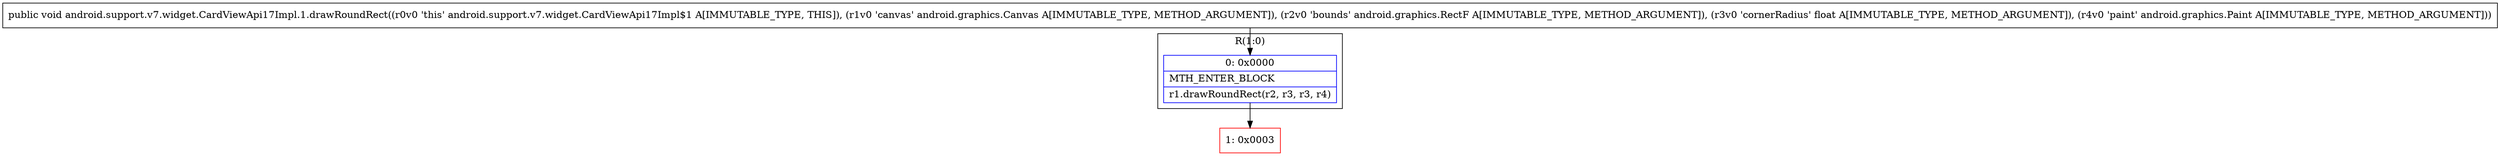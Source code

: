 digraph "CFG forandroid.support.v7.widget.CardViewApi17Impl.1.drawRoundRect(Landroid\/graphics\/Canvas;Landroid\/graphics\/RectF;FLandroid\/graphics\/Paint;)V" {
subgraph cluster_Region_1865342685 {
label = "R(1:0)";
node [shape=record,color=blue];
Node_0 [shape=record,label="{0\:\ 0x0000|MTH_ENTER_BLOCK\l|r1.drawRoundRect(r2, r3, r3, r4)\l}"];
}
Node_1 [shape=record,color=red,label="{1\:\ 0x0003}"];
MethodNode[shape=record,label="{public void android.support.v7.widget.CardViewApi17Impl.1.drawRoundRect((r0v0 'this' android.support.v7.widget.CardViewApi17Impl$1 A[IMMUTABLE_TYPE, THIS]), (r1v0 'canvas' android.graphics.Canvas A[IMMUTABLE_TYPE, METHOD_ARGUMENT]), (r2v0 'bounds' android.graphics.RectF A[IMMUTABLE_TYPE, METHOD_ARGUMENT]), (r3v0 'cornerRadius' float A[IMMUTABLE_TYPE, METHOD_ARGUMENT]), (r4v0 'paint' android.graphics.Paint A[IMMUTABLE_TYPE, METHOD_ARGUMENT])) }"];
MethodNode -> Node_0;
Node_0 -> Node_1;
}

